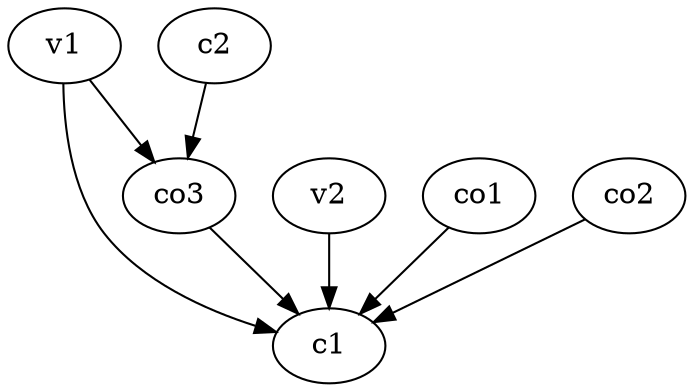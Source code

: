 strict digraph  {
c1;
c2;
v1;
v2;
co1;
co2;
co3;
c2 -> co3  [weight=1];
v1 -> c1  [weight=1];
v1 -> co3  [weight=1];
v2 -> c1  [weight=1];
co1 -> c1  [weight=1];
co2 -> c1  [weight=1];
co3 -> c1  [weight=1];
}

